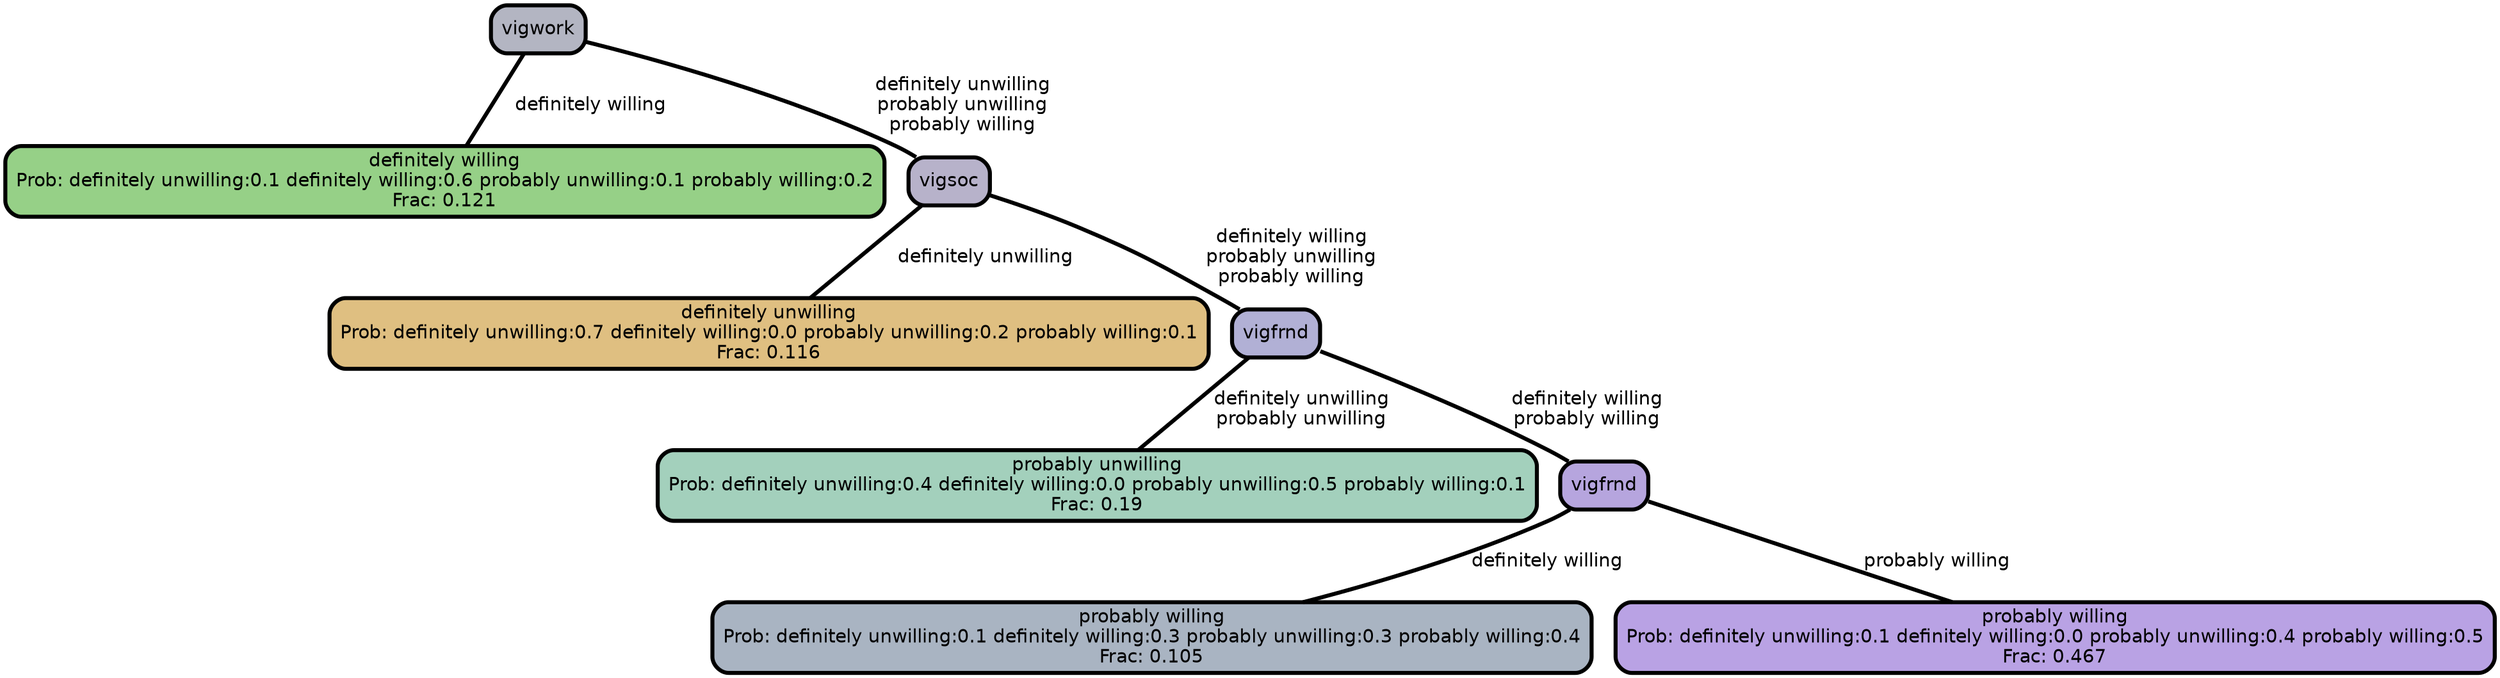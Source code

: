 graph Tree {
node [shape=box, style="filled, rounded",color="black",penwidth="3",fontcolor="black",                 fontname=helvetica] ;
graph [ranksep="0 equally", splines=straight,                 bgcolor=transparent, dpi=200] ;
edge [fontname=helvetica, color=black] ;
0 [label="definitely willing
Prob: definitely unwilling:0.1 definitely willing:0.6 probably unwilling:0.1 probably willing:0.2
Frac: 0.121", fillcolor="#96d087"] ;
1 [label="vigwork", fillcolor="#b3b5c2"] ;
2 [label="definitely unwilling
Prob: definitely unwilling:0.7 definitely willing:0.0 probably unwilling:0.2 probably willing:0.1
Frac: 0.116", fillcolor="#dfbf81"] ;
3 [label="vigsoc", fillcolor="#b7b2ca"] ;
4 [label="probably unwilling
Prob: definitely unwilling:0.4 definitely willing:0.0 probably unwilling:0.5 probably willing:0.1
Frac: 0.19", fillcolor="#a3d0bc"] ;
5 [label="vigfrnd", fillcolor="#b1b0d5"] ;
6 [label="probably willing
Prob: definitely unwilling:0.1 definitely willing:0.3 probably unwilling:0.3 probably willing:0.4
Frac: 0.105", fillcolor="#a9b4c2"] ;
7 [label="vigfrnd", fillcolor="#b6a5de"] ;
8 [label="probably willing
Prob: definitely unwilling:0.1 definitely willing:0.0 probably unwilling:0.4 probably willing:0.5
Frac: 0.467", fillcolor="#b9a2e4"] ;
1 -- 0 [label=" definitely willing",penwidth=3] ;
1 -- 3 [label=" definitely unwilling\n probably unwilling\n probably willing",penwidth=3] ;
3 -- 2 [label=" definitely unwilling",penwidth=3] ;
3 -- 5 [label=" definitely willing\n probably unwilling\n probably willing",penwidth=3] ;
5 -- 4 [label=" definitely unwilling\n probably unwilling",penwidth=3] ;
5 -- 7 [label=" definitely willing\n probably willing",penwidth=3] ;
7 -- 6 [label=" definitely willing",penwidth=3] ;
7 -- 8 [label=" probably willing",penwidth=3] ;
{rank = same;}}